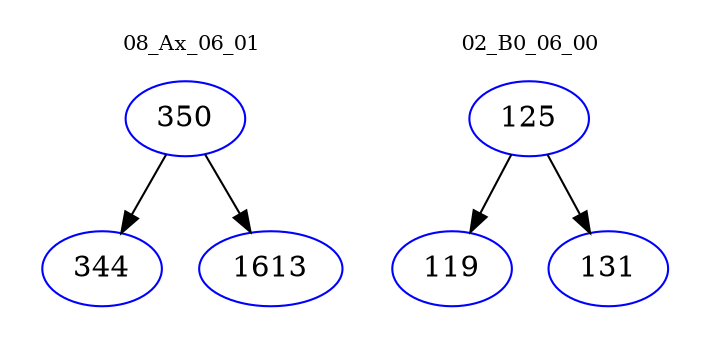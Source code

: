 digraph{
subgraph cluster_0 {
color = white
label = "08_Ax_06_01";
fontsize=10;
T0_350 [label="350", color="blue"]
T0_350 -> T0_344 [color="black"]
T0_344 [label="344", color="blue"]
T0_350 -> T0_1613 [color="black"]
T0_1613 [label="1613", color="blue"]
}
subgraph cluster_1 {
color = white
label = "02_B0_06_00";
fontsize=10;
T1_125 [label="125", color="blue"]
T1_125 -> T1_119 [color="black"]
T1_119 [label="119", color="blue"]
T1_125 -> T1_131 [color="black"]
T1_131 [label="131", color="blue"]
}
}
